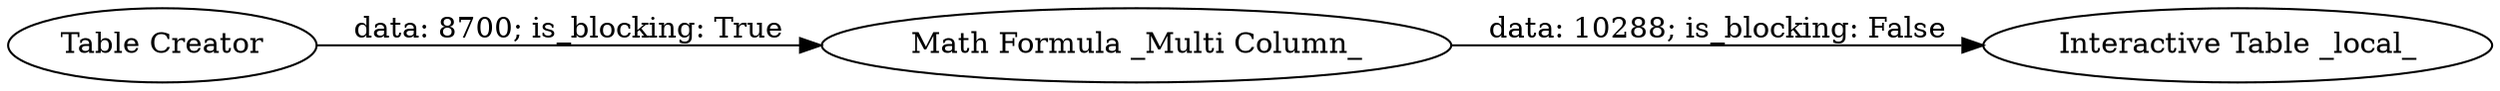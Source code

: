 digraph {
	"1349546100524969996_6" [label="Math Formula _Multi Column_"]
	"1349546100524969996_7" [label="Interactive Table _local_"]
	"1349546100524969996_5" [label="Table Creator"]
	"1349546100524969996_6" -> "1349546100524969996_7" [label="data: 10288; is_blocking: False"]
	"1349546100524969996_5" -> "1349546100524969996_6" [label="data: 8700; is_blocking: True"]
	rankdir=LR
}
